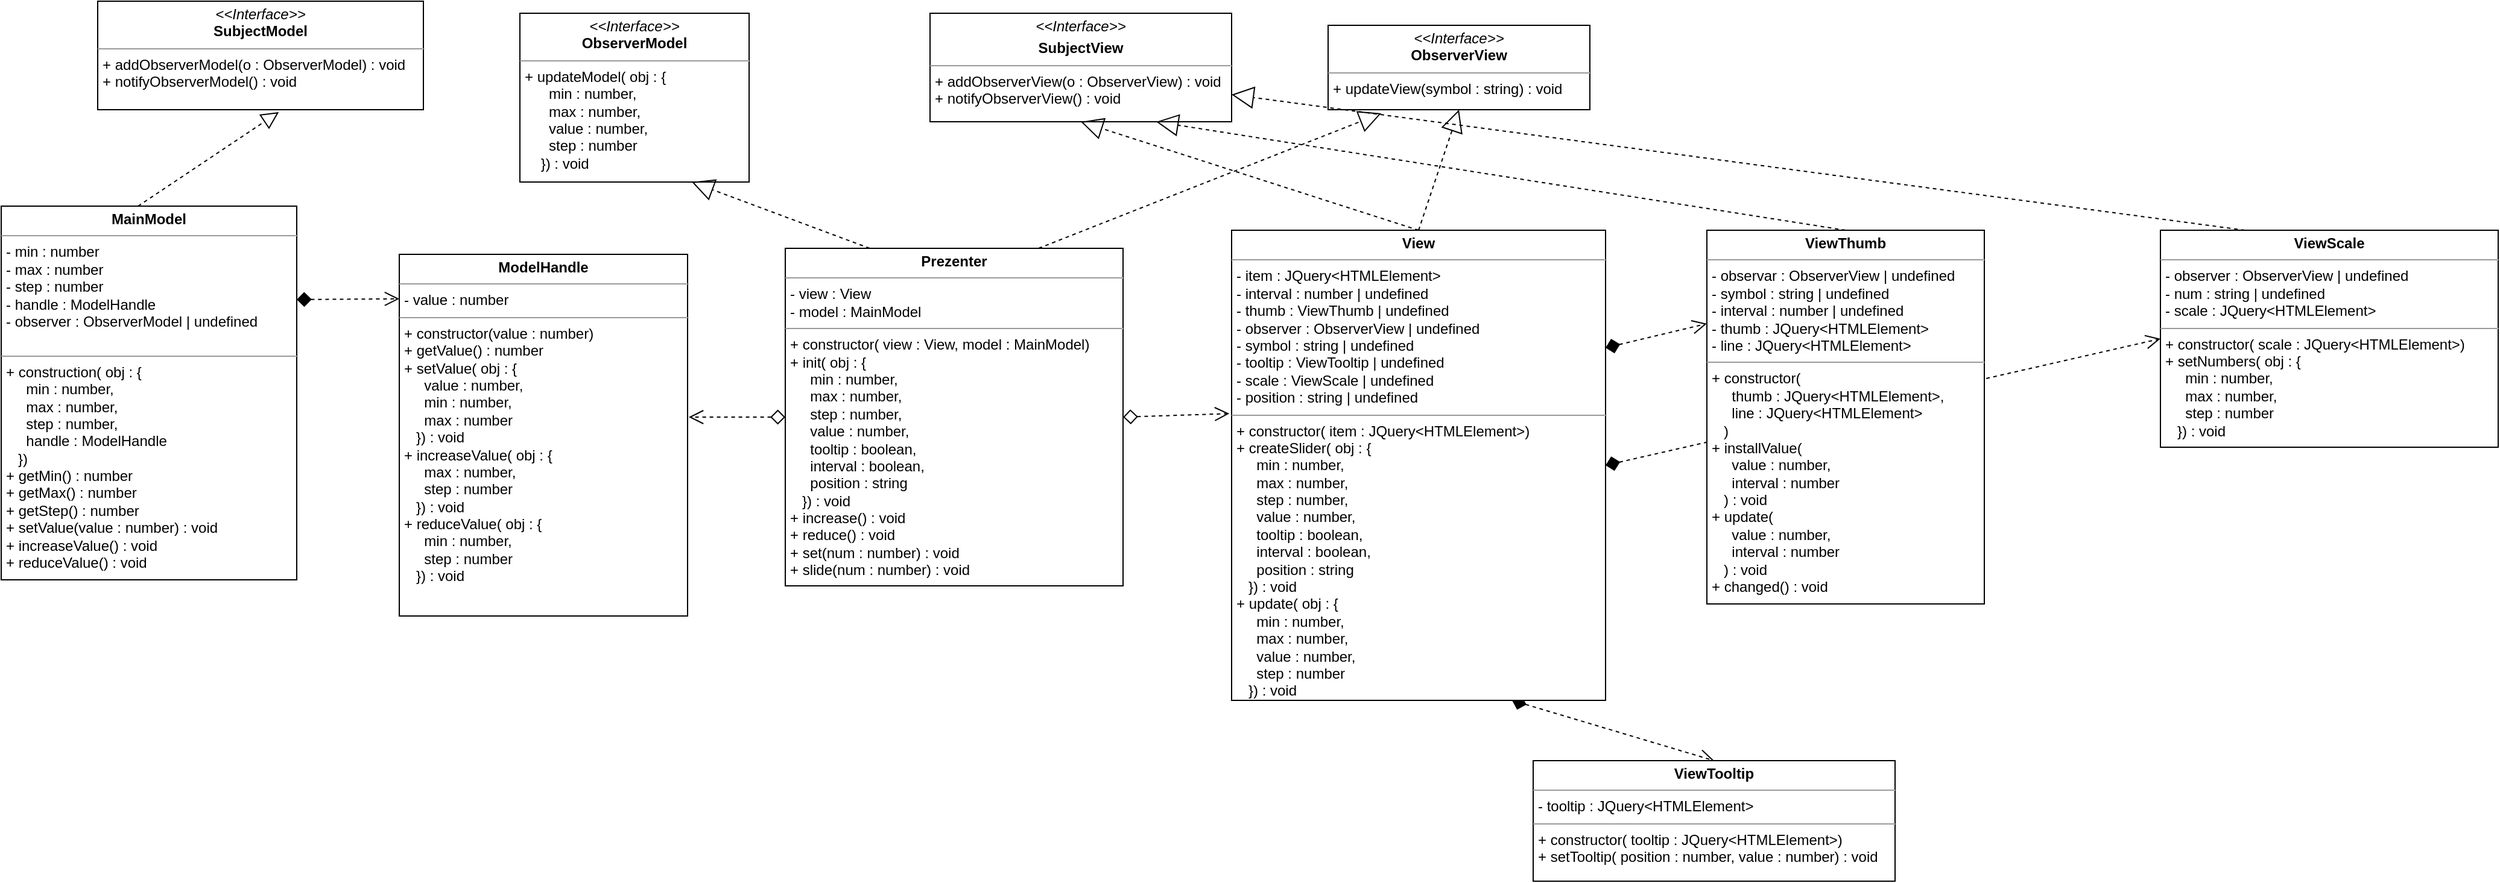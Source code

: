 <mxfile version="12.1.0" type="device" pages="1"><diagram id="b0FALo2TkBtvMBZZqc2I" name="Page-1"><mxGraphModel dx="928" dy="599" grid="1" gridSize="10" guides="1" tooltips="1" connect="1" arrows="1" fold="1" page="1" pageScale="1" pageWidth="827" pageHeight="1169" math="0" shadow="0"><root><mxCell id="0"/><mxCell id="1" parent="0"/><mxCell id="W12napqwkf8PbDcyriGx-15" value="&lt;p style=&quot;margin: 0px ; margin-top: 4px ; text-align: center&quot;&gt;&lt;i&gt;&amp;lt;&amp;lt;Interface&amp;gt;&amp;gt;&lt;/i&gt;&lt;/p&gt;&lt;p style=&quot;margin: 0px ; margin-top: 4px ; text-align: center&quot;&gt;&lt;b&gt;SubjectView&lt;/b&gt;&lt;/p&gt;&lt;hr size=&quot;1&quot;&gt;&lt;p style=&quot;margin: 0px ; margin-left: 4px&quot;&gt;+ addObserverView(o : ObserverView) : void&lt;br&gt;+ notifyObserverView() : void&lt;/p&gt;" style="verticalAlign=top;align=left;overflow=fill;fontSize=12;fontFamily=Helvetica;html=1;rotation=0;" parent="1" vertex="1"><mxGeometry x="780" y="160" width="250" height="90" as="geometry"/></mxCell><mxCell id="xUo614xl-tHmSQ-kUCxy-1" value="&lt;p style=&quot;margin: 0px ; margin-top: 4px ; text-align: center&quot;&gt;&lt;i&gt;&amp;lt;&amp;lt;Interface&amp;gt;&amp;gt;&lt;/i&gt;&lt;br&gt;&lt;b&gt;ObserverView&lt;/b&gt;&lt;/p&gt;&lt;hr size=&quot;1&quot;&gt;&lt;p style=&quot;margin: 0px ; margin-left: 4px&quot;&gt;+ updateView(symbol : string) : void&lt;/p&gt;" style="verticalAlign=top;align=left;overflow=fill;fontSize=12;fontFamily=Helvetica;html=1;" vertex="1" parent="1"><mxGeometry x="1110" y="170" width="217" height="70" as="geometry"/></mxCell><mxCell id="xUo614xl-tHmSQ-kUCxy-2" value="&lt;p style=&quot;margin: 0px ; margin-top: 4px ; text-align: center&quot;&gt;&lt;i&gt;&amp;lt;&amp;lt;Interface&amp;gt;&amp;gt;&lt;/i&gt;&lt;br&gt;&lt;b&gt;SubjectModel&lt;/b&gt;&lt;/p&gt;&lt;hr size=&quot;1&quot;&gt;&lt;p style=&quot;margin: 0px ; margin-left: 4px&quot;&gt;+ addObserverModel(o : ObserverModel) : void&lt;br&gt;+ notifyObserverModel() : void&lt;br&gt;&lt;/p&gt;" style="verticalAlign=top;align=left;overflow=fill;fontSize=12;fontFamily=Helvetica;html=1;" vertex="1" parent="1"><mxGeometry x="90" y="150" width="270" height="90" as="geometry"/></mxCell><mxCell id="xUo614xl-tHmSQ-kUCxy-3" value="&lt;p style=&quot;margin: 0px ; margin-top: 4px ; text-align: center&quot;&gt;&lt;i&gt;&amp;lt;&amp;lt;Interface&amp;gt;&amp;gt;&lt;/i&gt;&lt;br&gt;&lt;b&gt;ObserverModel&lt;/b&gt;&lt;/p&gt;&lt;hr size=&quot;1&quot;&gt;&lt;p style=&quot;margin: 0px ; margin-left: 4px&quot;&gt;&lt;/p&gt;&lt;p style=&quot;margin: 0px ; margin-left: 4px&quot;&gt;+ updateModel( obj : {&lt;/p&gt;&lt;p style=&quot;margin: 0px ; margin-left: 4px&quot;&gt;&amp;nbsp; &amp;nbsp; &amp;nbsp; min : number,&lt;/p&gt;&lt;p style=&quot;margin: 0px ; margin-left: 4px&quot;&gt;&amp;nbsp; &amp;nbsp; &amp;nbsp; max : number,&amp;nbsp;&lt;/p&gt;&lt;p style=&quot;margin: 0px ; margin-left: 4px&quot;&gt;&amp;nbsp; &amp;nbsp; &amp;nbsp; value : number,&lt;/p&gt;&lt;p style=&quot;margin: 0px ; margin-left: 4px&quot;&gt;&amp;nbsp; &amp;nbsp; &amp;nbsp; step : number&lt;/p&gt;&lt;p style=&quot;margin: 0px ; margin-left: 4px&quot;&gt;&amp;nbsp; &amp;nbsp; }) : void&lt;/p&gt;&lt;p style=&quot;margin: 0px ; margin-left: 4px&quot;&gt;&lt;br&gt;&lt;/p&gt;&lt;p style=&quot;margin: 0px ; margin-left: 4px&quot;&gt;&lt;br&gt;&lt;br&gt;&lt;/p&gt;" style="verticalAlign=top;align=left;overflow=fill;fontSize=12;fontFamily=Helvetica;html=1;" vertex="1" parent="1"><mxGeometry x="440" y="160" width="190" height="140" as="geometry"/></mxCell><mxCell id="xUo614xl-tHmSQ-kUCxy-25" style="edgeStyle=none;rounded=0;orthogonalLoop=1;jettySize=auto;html=1;exitX=1;exitY=0.25;exitDx=0;exitDy=0;entryX=0;entryY=0.123;entryDx=0;entryDy=0;entryPerimeter=0;dashed=1;startArrow=diamond;startFill=1;startSize=10;endArrow=open;endFill=0;endSize=10;strokeColor=#000000;strokeWidth=1;" edge="1" parent="1" source="xUo614xl-tHmSQ-kUCxy-4" target="xUo614xl-tHmSQ-kUCxy-6"><mxGeometry relative="1" as="geometry"/></mxCell><mxCell id="xUo614xl-tHmSQ-kUCxy-4" value="&lt;p style=&quot;margin: 0px ; margin-top: 4px ; text-align: center&quot;&gt;&lt;b&gt;MainModel&lt;/b&gt;&lt;/p&gt;&lt;hr size=&quot;1&quot;&gt;&lt;p style=&quot;margin: 0px ; margin-left: 4px&quot;&gt;- min : number&amp;nbsp;&lt;/p&gt;&lt;p style=&quot;margin: 0px ; margin-left: 4px&quot;&gt;- max : number&lt;/p&gt;&lt;p style=&quot;margin: 0px ; margin-left: 4px&quot;&gt;- step : number&lt;/p&gt;&lt;p style=&quot;margin: 0px ; margin-left: 4px&quot;&gt;- handle : ModelHandle&lt;/p&gt;&lt;p style=&quot;margin: 0px ; margin-left: 4px&quot;&gt;- observer : ObserverModel | undefined&lt;/p&gt;&lt;p style=&quot;margin: 0px ; margin-left: 4px&quot;&gt;&lt;br&gt;&lt;/p&gt;&lt;hr size=&quot;1&quot;&gt;&lt;p style=&quot;margin: 0px ; margin-left: 4px&quot;&gt;+ construction( obj : {&amp;nbsp;&lt;/p&gt;&lt;p style=&quot;margin: 0px ; margin-left: 4px&quot;&gt;&amp;nbsp; &amp;nbsp; &amp;nbsp;min : number,&lt;/p&gt;&lt;p style=&quot;margin: 0px ; margin-left: 4px&quot;&gt;&amp;nbsp; &amp;nbsp; &amp;nbsp;max : number,&lt;/p&gt;&lt;p style=&quot;margin: 0px ; margin-left: 4px&quot;&gt;&amp;nbsp; &amp;nbsp; &amp;nbsp;step : number,&lt;/p&gt;&lt;p style=&quot;margin: 0px ; margin-left: 4px&quot;&gt;&amp;nbsp; &amp;nbsp; &amp;nbsp;handle : ModelHandle&lt;/p&gt;&lt;p style=&quot;margin: 0px ; margin-left: 4px&quot;&gt;&amp;nbsp; &amp;nbsp;})&lt;/p&gt;&lt;p style=&quot;margin: 0px ; margin-left: 4px&quot;&gt;+ getMin() : number&lt;/p&gt;&lt;p style=&quot;margin: 0px ; margin-left: 4px&quot;&gt;+ getMax() : number&lt;/p&gt;&lt;p style=&quot;margin: 0px ; margin-left: 4px&quot;&gt;+ getStep() : number&lt;/p&gt;&lt;p style=&quot;margin: 0px ; margin-left: 4px&quot;&gt;+ setValue(value : number) : void&lt;/p&gt;&lt;p style=&quot;margin: 0px ; margin-left: 4px&quot;&gt;+ increaseValue() : void&lt;/p&gt;&lt;p style=&quot;margin: 0px ; margin-left: 4px&quot;&gt;+ reduceValue() : void&amp;nbsp;&lt;/p&gt;&lt;p style=&quot;margin: 0px ; margin-left: 4px&quot;&gt;&lt;br&gt;&lt;/p&gt;" style="verticalAlign=top;align=left;overflow=fill;fontSize=12;fontFamily=Helvetica;html=1;" vertex="1" parent="1"><mxGeometry x="10" y="320" width="245" height="310" as="geometry"/></mxCell><mxCell id="xUo614xl-tHmSQ-kUCxy-5" value="" style="endArrow=block;dashed=1;endFill=0;endSize=12;html=1;exitX=0.463;exitY=0;exitDx=0;exitDy=0;exitPerimeter=0;entryX=0.556;entryY=1.022;entryDx=0;entryDy=0;entryPerimeter=0;" edge="1" parent="1" source="xUo614xl-tHmSQ-kUCxy-4" target="xUo614xl-tHmSQ-kUCxy-2"><mxGeometry width="160" relative="1" as="geometry"><mxPoint x="160" y="290" as="sourcePoint"/><mxPoint x="320" y="290" as="targetPoint"/></mxGeometry></mxCell><mxCell id="xUo614xl-tHmSQ-kUCxy-6" value="&lt;p style=&quot;margin: 0px ; margin-top: 4px ; text-align: center&quot;&gt;&lt;b&gt;ModelHandle&lt;/b&gt;&lt;/p&gt;&lt;hr size=&quot;1&quot;&gt;&lt;p style=&quot;margin: 0px ; margin-left: 4px&quot;&gt;- value : number&lt;/p&gt;&lt;hr size=&quot;1&quot;&gt;&lt;p style=&quot;margin: 0px ; margin-left: 4px&quot;&gt;+ constructor(value : number)&lt;/p&gt;&lt;p style=&quot;margin: 0px ; margin-left: 4px&quot;&gt;+ getValue() : number&lt;/p&gt;&lt;p style=&quot;margin: 0px ; margin-left: 4px&quot;&gt;+ setValue( obj : {&lt;/p&gt;&lt;p style=&quot;margin: 0px ; margin-left: 4px&quot;&gt;&amp;nbsp; &amp;nbsp; &amp;nbsp;value : number,&lt;/p&gt;&lt;p style=&quot;margin: 0px ; margin-left: 4px&quot;&gt;&amp;nbsp; &amp;nbsp; &amp;nbsp;min : number,&lt;/p&gt;&lt;p style=&quot;margin: 0px ; margin-left: 4px&quot;&gt;&amp;nbsp; &amp;nbsp; &amp;nbsp;max : number&lt;/p&gt;&lt;p style=&quot;margin: 0px ; margin-left: 4px&quot;&gt;&amp;nbsp; &amp;nbsp;}) : void&lt;/p&gt;&lt;p style=&quot;margin: 0px ; margin-left: 4px&quot;&gt;+ increaseValue( obj : {&lt;/p&gt;&lt;p style=&quot;margin: 0px ; margin-left: 4px&quot;&gt;&amp;nbsp; &amp;nbsp; &amp;nbsp;max : number,&lt;/p&gt;&lt;p style=&quot;margin: 0px ; margin-left: 4px&quot;&gt;&amp;nbsp; &amp;nbsp; &amp;nbsp;step : number&lt;/p&gt;&lt;p style=&quot;margin: 0px ; margin-left: 4px&quot;&gt;&amp;nbsp; &amp;nbsp;}) : void&lt;/p&gt;&lt;p style=&quot;margin: 0px 0px 0px 4px&quot;&gt;+ reduceValue( obj : {&lt;/p&gt;&lt;p style=&quot;margin: 0px 0px 0px 4px&quot;&gt;&amp;nbsp; &amp;nbsp; &amp;nbsp;min : number,&lt;/p&gt;&lt;p style=&quot;margin: 0px 0px 0px 4px&quot;&gt;&amp;nbsp; &amp;nbsp; &amp;nbsp;step : number&lt;/p&gt;&lt;p style=&quot;margin: 0px 0px 0px 4px&quot;&gt;&amp;nbsp; &amp;nbsp;}) : void&lt;/p&gt;&lt;p style=&quot;margin: 0px ; margin-left: 4px&quot;&gt;&lt;br&gt;&lt;/p&gt;&lt;p style=&quot;margin: 0px ; margin-left: 4px&quot;&gt;&lt;br&gt;&lt;/p&gt;&lt;p style=&quot;margin: 0px ; margin-left: 4px&quot;&gt;&lt;br&gt;&lt;/p&gt;&lt;p style=&quot;margin: 0px ; margin-left: 4px&quot;&gt;&lt;br&gt;&lt;/p&gt;" style="verticalAlign=top;align=left;overflow=fill;fontSize=12;fontFamily=Helvetica;html=1;" vertex="1" parent="1"><mxGeometry x="340" y="360" width="239" height="300" as="geometry"/></mxCell><mxCell id="xUo614xl-tHmSQ-kUCxy-23" style="rounded=0;orthogonalLoop=1;jettySize=auto;html=1;exitX=0.5;exitY=0;exitDx=0;exitDy=0;entryX=0.5;entryY=1;entryDx=0;entryDy=0;dashed=1;startArrow=none;startFill=0;startSize=6;endArrow=block;endFill=0;strokeColor=#000000;strokeWidth=1;endSize=16;" edge="1" parent="1" source="xUo614xl-tHmSQ-kUCxy-20" target="W12napqwkf8PbDcyriGx-15"><mxGeometry relative="1" as="geometry"/></mxCell><mxCell id="xUo614xl-tHmSQ-kUCxy-24" style="edgeStyle=none;rounded=0;orthogonalLoop=1;jettySize=auto;html=1;exitX=0.5;exitY=0;exitDx=0;exitDy=0;entryX=0.5;entryY=1;entryDx=0;entryDy=0;dashed=1;startArrow=none;startFill=0;startSize=6;endArrow=block;endFill=0;endSize=16;strokeColor=#000000;strokeWidth=1;" edge="1" parent="1" source="xUo614xl-tHmSQ-kUCxy-20" target="xUo614xl-tHmSQ-kUCxy-1"><mxGeometry relative="1" as="geometry"/></mxCell><mxCell id="xUo614xl-tHmSQ-kUCxy-28" style="rounded=0;orthogonalLoop=1;jettySize=auto;html=1;exitX=1;exitY=0.25;exitDx=0;exitDy=0;entryX=0;entryY=0.25;entryDx=0;entryDy=0;dashed=1;startArrow=diamond;startFill=1;startSize=10;endArrow=open;endFill=0;endSize=10;strokeColor=#000000;strokeWidth=1;" edge="1" parent="1" source="xUo614xl-tHmSQ-kUCxy-20" target="xUo614xl-tHmSQ-kUCxy-26"><mxGeometry relative="1" as="geometry"/></mxCell><mxCell id="xUo614xl-tHmSQ-kUCxy-33" style="edgeStyle=none;rounded=0;orthogonalLoop=1;jettySize=auto;html=1;exitX=0.75;exitY=1;exitDx=0;exitDy=0;entryX=0.5;entryY=0;entryDx=0;entryDy=0;dashed=1;startArrow=diamond;startFill=1;startSize=10;endArrow=open;endFill=0;endSize=10;strokeColor=#000000;strokeWidth=1;" edge="1" parent="1" source="xUo614xl-tHmSQ-kUCxy-20" target="xUo614xl-tHmSQ-kUCxy-32"><mxGeometry relative="1" as="geometry"/></mxCell><mxCell id="xUo614xl-tHmSQ-kUCxy-35" style="rounded=0;orthogonalLoop=1;jettySize=auto;html=1;exitX=1;exitY=0.5;exitDx=0;exitDy=0;entryX=0;entryY=0.5;entryDx=0;entryDy=0;dashed=1;startArrow=diamond;startFill=1;startSize=10;endArrow=open;endFill=0;endSize=10;strokeColor=#000000;strokeWidth=1;" edge="1" parent="1" source="xUo614xl-tHmSQ-kUCxy-20" target="xUo614xl-tHmSQ-kUCxy-34"><mxGeometry relative="1" as="geometry"/></mxCell><mxCell id="xUo614xl-tHmSQ-kUCxy-20" value="&lt;p style=&quot;margin: 0px ; margin-top: 4px ; text-align: center&quot;&gt;&lt;b&gt;View&lt;/b&gt;&lt;/p&gt;&lt;hr size=&quot;1&quot;&gt;&lt;p style=&quot;margin: 0px ; margin-left: 4px&quot;&gt;- item : JQuery&amp;lt;HTMLElement&amp;gt;&lt;/p&gt;&lt;p style=&quot;margin: 0px ; margin-left: 4px&quot;&gt;- interval : number | undefined&lt;/p&gt;&lt;p style=&quot;margin: 0px ; margin-left: 4px&quot;&gt;- thumb : ViewThumb | undefined&lt;/p&gt;&lt;p style=&quot;margin: 0px ; margin-left: 4px&quot;&gt;- observer : ObserverView | undefined&lt;/p&gt;&lt;p style=&quot;margin: 0px ; margin-left: 4px&quot;&gt;- symbol : string | undefined&lt;/p&gt;&lt;p style=&quot;margin: 0px ; margin-left: 4px&quot;&gt;- tooltip : ViewTooltip | undefined&lt;/p&gt;&lt;p style=&quot;margin: 0px ; margin-left: 4px&quot;&gt;- scale : ViewScale | undefined&lt;/p&gt;&lt;p style=&quot;margin: 0px ; margin-left: 4px&quot;&gt;- position : string | undefined&lt;/p&gt;&lt;hr size=&quot;1&quot;&gt;&lt;p style=&quot;margin: 0px ; margin-left: 4px&quot;&gt;+ constructor( item : JQuery&amp;lt;HTMLElement&amp;gt;)&lt;/p&gt;&lt;p style=&quot;margin: 0px ; margin-left: 4px&quot;&gt;+ createSlider( obj : {&lt;/p&gt;&lt;p style=&quot;margin: 0px ; margin-left: 4px&quot;&gt;&amp;nbsp; &amp;nbsp; &amp;nbsp;min : number,&lt;/p&gt;&lt;p style=&quot;margin: 0px ; margin-left: 4px&quot;&gt;&amp;nbsp; &amp;nbsp; &amp;nbsp;max : number,&lt;/p&gt;&lt;p style=&quot;margin: 0px ; margin-left: 4px&quot;&gt;&amp;nbsp; &amp;nbsp; &amp;nbsp;step : number,&amp;nbsp;&lt;/p&gt;&lt;p style=&quot;margin: 0px ; margin-left: 4px&quot;&gt;&amp;nbsp; &amp;nbsp; &amp;nbsp;value : number,&lt;/p&gt;&lt;p style=&quot;margin: 0px ; margin-left: 4px&quot;&gt;&amp;nbsp; &amp;nbsp; &amp;nbsp;tooltip : boolean,&lt;/p&gt;&lt;p style=&quot;margin: 0px ; margin-left: 4px&quot;&gt;&amp;nbsp; &amp;nbsp; &amp;nbsp;interval : boolean,&lt;/p&gt;&lt;p style=&quot;margin: 0px ; margin-left: 4px&quot;&gt;&amp;nbsp; &amp;nbsp; &amp;nbsp;position : string&lt;/p&gt;&lt;p style=&quot;margin: 0px ; margin-left: 4px&quot;&gt;&amp;nbsp; &amp;nbsp;}) : void&lt;/p&gt;&lt;p style=&quot;margin: 0px ; margin-left: 4px&quot;&gt;+ update( obj : {&lt;/p&gt;&lt;p style=&quot;margin: 0px ; margin-left: 4px&quot;&gt;&amp;nbsp; &amp;nbsp; &amp;nbsp;min : number,&amp;nbsp;&lt;/p&gt;&lt;p style=&quot;margin: 0px ; margin-left: 4px&quot;&gt;&amp;nbsp; &amp;nbsp; &amp;nbsp;max : number,&lt;/p&gt;&lt;p style=&quot;margin: 0px ; margin-left: 4px&quot;&gt;&amp;nbsp; &amp;nbsp; &amp;nbsp;value : number,&lt;/p&gt;&lt;p style=&quot;margin: 0px ; margin-left: 4px&quot;&gt;&amp;nbsp; &amp;nbsp; &amp;nbsp;step : number&lt;/p&gt;&lt;p style=&quot;margin: 0px ; margin-left: 4px&quot;&gt;&amp;nbsp; &amp;nbsp;}) : void&lt;/p&gt;&lt;p style=&quot;margin: 0px ; margin-left: 4px&quot;&gt;&lt;br&gt;&lt;/p&gt;&lt;p style=&quot;margin: 0px ; margin-left: 4px&quot;&gt;&lt;br&gt;&lt;/p&gt;&lt;p style=&quot;margin: 0px ; margin-left: 4px&quot;&gt;&lt;br&gt;&lt;/p&gt;" style="verticalAlign=top;align=left;overflow=fill;fontSize=12;fontFamily=Helvetica;html=1;" vertex="1" parent="1"><mxGeometry x="1030" y="340" width="310" height="390" as="geometry"/></mxCell><mxCell id="xUo614xl-tHmSQ-kUCxy-27" style="edgeStyle=none;rounded=0;orthogonalLoop=1;jettySize=auto;html=1;exitX=0.5;exitY=0;exitDx=0;exitDy=0;entryX=0.75;entryY=1;entryDx=0;entryDy=0;dashed=1;startArrow=none;startFill=0;startSize=10;endArrow=block;endFill=0;endSize=16;strokeColor=#000000;strokeWidth=1;" edge="1" parent="1" source="xUo614xl-tHmSQ-kUCxy-26" target="W12napqwkf8PbDcyriGx-15"><mxGeometry relative="1" as="geometry"/></mxCell><mxCell id="xUo614xl-tHmSQ-kUCxy-26" value="&lt;p style=&quot;margin: 0px ; margin-top: 4px ; text-align: center&quot;&gt;&lt;b&gt;ViewThumb&lt;/b&gt;&lt;/p&gt;&lt;hr size=&quot;1&quot;&gt;&lt;p style=&quot;margin: 0px ; margin-left: 4px&quot;&gt;- observar : ObserverView | undefined&lt;/p&gt;&lt;p style=&quot;margin: 0px ; margin-left: 4px&quot;&gt;- symbol : string | undefined&lt;/p&gt;&lt;p style=&quot;margin: 0px ; margin-left: 4px&quot;&gt;- interval : number | undefined&lt;/p&gt;&lt;p style=&quot;margin: 0px ; margin-left: 4px&quot;&gt;- thumb : JQuery&amp;lt;HTMLElement&amp;gt;&lt;/p&gt;&lt;p style=&quot;margin: 0px ; margin-left: 4px&quot;&gt;- line : JQuery&amp;lt;HTMLElement&amp;gt;&lt;/p&gt;&lt;hr size=&quot;1&quot;&gt;&lt;p style=&quot;margin: 0px ; margin-left: 4px&quot;&gt;+ constructor(&lt;/p&gt;&lt;p style=&quot;margin: 0px ; margin-left: 4px&quot;&gt;&lt;span&gt;&amp;nbsp; &amp;nbsp; &amp;nbsp;&lt;/span&gt;&lt;span&gt;thumb : JQuery&amp;lt;HTMLElement&amp;gt;,&lt;/span&gt;&lt;/p&gt;&lt;p style=&quot;margin: 0px ; margin-left: 4px&quot;&gt;&lt;span&gt;&amp;nbsp; &amp;nbsp; &amp;nbsp;line : JQuery&amp;lt;HTMLElement&amp;gt;&lt;/span&gt;&lt;span&gt;&amp;nbsp;&lt;/span&gt;&lt;/p&gt;&lt;p style=&quot;margin: 0px ; margin-left: 4px&quot;&gt;&lt;span&gt;&amp;nbsp; &amp;nbsp;)&lt;/span&gt;&lt;/p&gt;&lt;p style=&quot;margin: 0px ; margin-left: 4px&quot;&gt;&lt;span&gt;+ installValue(&lt;/span&gt;&lt;/p&gt;&lt;p style=&quot;margin: 0px ; margin-left: 4px&quot;&gt;&lt;span&gt;&amp;nbsp; &amp;nbsp; &amp;nbsp;value : number,&lt;/span&gt;&lt;/p&gt;&lt;p style=&quot;margin: 0px ; margin-left: 4px&quot;&gt;&lt;span&gt;&amp;nbsp; &amp;nbsp; &amp;nbsp;interval : number&lt;/span&gt;&lt;/p&gt;&lt;p style=&quot;margin: 0px ; margin-left: 4px&quot;&gt;&lt;span&gt;&amp;nbsp; &amp;nbsp;) : void&lt;/span&gt;&lt;/p&gt;&lt;p style=&quot;margin: 0px 0px 0px 4px&quot;&gt;+ update(&lt;/p&gt;&lt;p style=&quot;margin: 0px 0px 0px 4px&quot;&gt;&amp;nbsp; &amp;nbsp; &amp;nbsp;value : number,&lt;/p&gt;&lt;p style=&quot;margin: 0px 0px 0px 4px&quot;&gt;&amp;nbsp; &amp;nbsp; &amp;nbsp;interval : number&lt;/p&gt;&lt;p style=&quot;margin: 0px 0px 0px 4px&quot;&gt;&amp;nbsp; &amp;nbsp;) : void&lt;/p&gt;&lt;p style=&quot;margin: 0px 0px 0px 4px&quot;&gt;+ changed() : void&lt;/p&gt;&lt;p style=&quot;margin: 0px ; margin-left: 4px&quot;&gt;&lt;span&gt;&lt;br&gt;&lt;/span&gt;&lt;/p&gt;&lt;p style=&quot;margin: 0px ; margin-left: 4px&quot;&gt;&lt;span&gt;&lt;br&gt;&lt;/span&gt;&lt;/p&gt;&lt;p style=&quot;margin: 0px ; margin-left: 4px&quot;&gt;&lt;span&gt;&lt;br&gt;&lt;/span&gt;&lt;/p&gt;" style="verticalAlign=top;align=left;overflow=fill;fontSize=12;fontFamily=Helvetica;html=1;" vertex="1" parent="1"><mxGeometry x="1424" y="340" width="230" height="310" as="geometry"/></mxCell><mxCell id="xUo614xl-tHmSQ-kUCxy-32" value="&lt;p style=&quot;margin: 0px ; margin-top: 4px ; text-align: center&quot;&gt;&lt;b&gt;ViewTooltip&lt;/b&gt;&lt;/p&gt;&lt;hr size=&quot;1&quot;&gt;&lt;p style=&quot;margin: 0px ; margin-left: 4px&quot;&gt;- tooltip : JQuery&amp;lt;HTMLElement&amp;gt;&lt;/p&gt;&lt;hr size=&quot;1&quot;&gt;&lt;p style=&quot;margin: 0px ; margin-left: 4px&quot;&gt;+ constructor( tooltip : JQuery&amp;lt;HTMLElement&amp;gt;)&lt;/p&gt;&lt;p style=&quot;margin: 0px ; margin-left: 4px&quot;&gt;+ setTooltip( position : number, value : number) : void&lt;/p&gt;" style="verticalAlign=top;align=left;overflow=fill;fontSize=12;fontFamily=Helvetica;html=1;" vertex="1" parent="1"><mxGeometry x="1280" y="780" width="300" height="100" as="geometry"/></mxCell><mxCell id="xUo614xl-tHmSQ-kUCxy-37" style="edgeStyle=none;rounded=0;orthogonalLoop=1;jettySize=auto;html=1;exitX=0.25;exitY=0;exitDx=0;exitDy=0;entryX=1;entryY=0.75;entryDx=0;entryDy=0;dashed=1;startArrow=none;startFill=0;startSize=10;endArrow=block;endFill=0;endSize=16;strokeColor=#000000;strokeWidth=1;" edge="1" parent="1" source="xUo614xl-tHmSQ-kUCxy-34" target="W12napqwkf8PbDcyriGx-15"><mxGeometry relative="1" as="geometry"/></mxCell><mxCell id="xUo614xl-tHmSQ-kUCxy-34" value="&lt;p style=&quot;margin: 0px ; margin-top: 4px ; text-align: center&quot;&gt;&lt;b&gt;ViewScale&lt;/b&gt;&lt;/p&gt;&lt;hr size=&quot;1&quot;&gt;&lt;p style=&quot;margin: 0px ; margin-left: 4px&quot;&gt;- observer : ObserverView | undefined&lt;/p&gt;&lt;p style=&quot;margin: 0px ; margin-left: 4px&quot;&gt;- num : string | undefined&lt;/p&gt;&lt;p style=&quot;margin: 0px ; margin-left: 4px&quot;&gt;- scale : JQuery&amp;lt;HTMLElement&amp;gt;&lt;/p&gt;&lt;hr size=&quot;1&quot;&gt;&lt;p style=&quot;margin: 0px ; margin-left: 4px&quot;&gt;+ constructor( scale : JQuery&amp;lt;HTMLElement&amp;gt;)&lt;/p&gt;&lt;p style=&quot;margin: 0px ; margin-left: 4px&quot;&gt;+ setNumbers( obj : {&lt;br&gt;&amp;nbsp; &amp;nbsp; &amp;nbsp;min : number,&amp;nbsp;&lt;/p&gt;&lt;p style=&quot;margin: 0px ; margin-left: 4px&quot;&gt;&amp;nbsp; &amp;nbsp; &amp;nbsp;max : number,&lt;/p&gt;&lt;p style=&quot;margin: 0px ; margin-left: 4px&quot;&gt;&amp;nbsp; &amp;nbsp; &amp;nbsp;step : number&lt;/p&gt;&lt;p style=&quot;margin: 0px ; margin-left: 4px&quot;&gt;&amp;nbsp; &amp;nbsp;}) : void&lt;/p&gt;&lt;p style=&quot;margin: 0px ; margin-left: 4px&quot;&gt;&lt;br&gt;&lt;/p&gt;" style="verticalAlign=top;align=left;overflow=fill;fontSize=12;fontFamily=Helvetica;html=1;" vertex="1" parent="1"><mxGeometry x="1800" y="340" width="280" height="180" as="geometry"/></mxCell><mxCell id="xUo614xl-tHmSQ-kUCxy-39" style="edgeStyle=none;rounded=0;orthogonalLoop=1;jettySize=auto;html=1;exitX=0.25;exitY=0;exitDx=0;exitDy=0;entryX=0.75;entryY=1;entryDx=0;entryDy=0;dashed=1;startArrow=none;startFill=0;startSize=10;endArrow=block;endFill=0;endSize=16;strokeColor=#000000;strokeWidth=1;" edge="1" parent="1" source="xUo614xl-tHmSQ-kUCxy-38" target="xUo614xl-tHmSQ-kUCxy-3"><mxGeometry relative="1" as="geometry"/></mxCell><mxCell id="xUo614xl-tHmSQ-kUCxy-40" style="edgeStyle=none;rounded=0;orthogonalLoop=1;jettySize=auto;html=1;exitX=0.75;exitY=0;exitDx=0;exitDy=0;entryX=0.203;entryY=1.043;entryDx=0;entryDy=0;entryPerimeter=0;dashed=1;startArrow=none;startFill=0;startSize=10;endArrow=block;endFill=0;endSize=16;strokeColor=#000000;strokeWidth=1;" edge="1" parent="1" source="xUo614xl-tHmSQ-kUCxy-38" target="xUo614xl-tHmSQ-kUCxy-1"><mxGeometry relative="1" as="geometry"/></mxCell><mxCell id="xUo614xl-tHmSQ-kUCxy-42" value="" style="edgeStyle=none;rounded=0;orthogonalLoop=1;jettySize=auto;html=1;dashed=1;startArrow=diamond;startFill=0;startSize=10;endArrow=open;endFill=0;endSize=10;strokeColor=#000000;strokeWidth=1;" edge="1" parent="1" source="xUo614xl-tHmSQ-kUCxy-38"><mxGeometry relative="1" as="geometry"><mxPoint x="580" y="495" as="targetPoint"/></mxGeometry></mxCell><mxCell id="xUo614xl-tHmSQ-kUCxy-46" style="edgeStyle=none;rounded=0;orthogonalLoop=1;jettySize=auto;html=1;exitX=1;exitY=0.5;exitDx=0;exitDy=0;entryX=-0.006;entryY=0.39;entryDx=0;entryDy=0;entryPerimeter=0;dashed=1;startArrow=diamond;startFill=0;startSize=10;endArrow=open;endFill=0;endSize=10;strokeColor=#000000;strokeWidth=1;" edge="1" parent="1" source="xUo614xl-tHmSQ-kUCxy-38" target="xUo614xl-tHmSQ-kUCxy-20"><mxGeometry relative="1" as="geometry"/></mxCell><mxCell id="xUo614xl-tHmSQ-kUCxy-38" value="&lt;p style=&quot;margin: 0px ; margin-top: 4px ; text-align: center&quot;&gt;&lt;b&gt;Prezenter&lt;/b&gt;&lt;/p&gt;&lt;hr size=&quot;1&quot;&gt;&lt;p style=&quot;margin: 0px ; margin-left: 4px&quot;&gt;- view : View&lt;/p&gt;&lt;p style=&quot;margin: 0px ; margin-left: 4px&quot;&gt;- model : MainModel&lt;/p&gt;&lt;hr size=&quot;1&quot;&gt;&lt;p style=&quot;margin: 0px ; margin-left: 4px&quot;&gt;+ constructor( view : View, model : MainModel)&lt;/p&gt;&lt;p style=&quot;margin: 0px ; margin-left: 4px&quot;&gt;+ init( obj : {&lt;/p&gt;&lt;p style=&quot;margin: 0px ; margin-left: 4px&quot;&gt;&amp;nbsp; &amp;nbsp; &amp;nbsp;min : number,&lt;/p&gt;&lt;p style=&quot;margin: 0px ; margin-left: 4px&quot;&gt;&amp;nbsp; &amp;nbsp; &amp;nbsp;max : number,&lt;/p&gt;&lt;p style=&quot;margin: 0px ; margin-left: 4px&quot;&gt;&amp;nbsp; &amp;nbsp; &amp;nbsp;step : number,&lt;/p&gt;&lt;p style=&quot;margin: 0px ; margin-left: 4px&quot;&gt;&amp;nbsp; &amp;nbsp; &amp;nbsp;value : number,&lt;/p&gt;&lt;p style=&quot;margin: 0px ; margin-left: 4px&quot;&gt;&amp;nbsp; &amp;nbsp; &amp;nbsp;tooltip : boolean,&lt;/p&gt;&lt;p style=&quot;margin: 0px ; margin-left: 4px&quot;&gt;&amp;nbsp; &amp;nbsp; &amp;nbsp;interval : boolean,&lt;/p&gt;&lt;p style=&quot;margin: 0px ; margin-left: 4px&quot;&gt;&amp;nbsp; &amp;nbsp; &amp;nbsp;position : string&amp;nbsp;&lt;/p&gt;&lt;p style=&quot;margin: 0px ; margin-left: 4px&quot;&gt;&amp;nbsp; &amp;nbsp;}) : void&lt;/p&gt;&lt;p style=&quot;margin: 0px ; margin-left: 4px&quot;&gt;+ increase() : void&lt;/p&gt;&lt;p style=&quot;margin: 0px ; margin-left: 4px&quot;&gt;+ reduce() : void&lt;/p&gt;&lt;p style=&quot;margin: 0px ; margin-left: 4px&quot;&gt;+ set(num : number) : void&lt;/p&gt;&lt;p style=&quot;margin: 0px ; margin-left: 4px&quot;&gt;+ slide(num : number) : void&lt;/p&gt;" style="verticalAlign=top;align=left;overflow=fill;fontSize=12;fontFamily=Helvetica;html=1;" vertex="1" parent="1"><mxGeometry x="660" y="355" width="280" height="280" as="geometry"/></mxCell></root></mxGraphModel></diagram></mxfile>